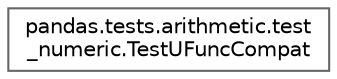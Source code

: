 digraph "Graphical Class Hierarchy"
{
 // LATEX_PDF_SIZE
  bgcolor="transparent";
  edge [fontname=Helvetica,fontsize=10,labelfontname=Helvetica,labelfontsize=10];
  node [fontname=Helvetica,fontsize=10,shape=box,height=0.2,width=0.4];
  rankdir="LR";
  Node0 [id="Node000000",label="pandas.tests.arithmetic.test\l_numeric.TestUFuncCompat",height=0.2,width=0.4,color="grey40", fillcolor="white", style="filled",URL="$d3/d7a/classpandas_1_1tests_1_1arithmetic_1_1test__numeric_1_1TestUFuncCompat.html",tooltip=" "];
}
